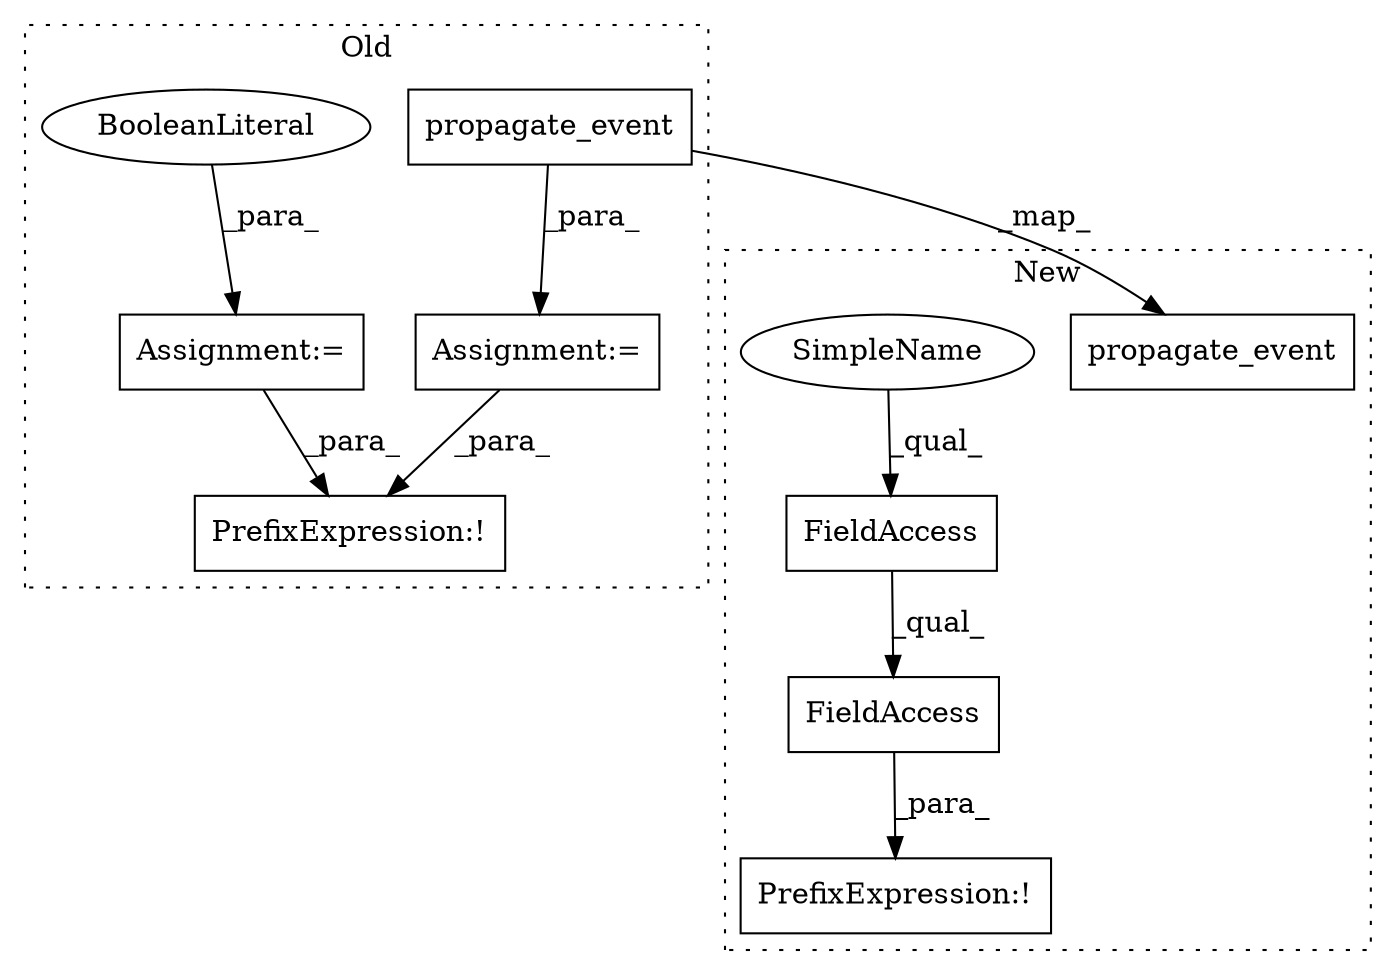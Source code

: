 digraph G {
subgraph cluster0 {
1 [label="propagate_event" a="32" s="5302,5326" l="16,1" shape="box"];
3 [label="PrefixExpression:!" a="38" s="5434" l="1" shape="box"];
4 [label="Assignment:=" a="7" s="5296" l="1" shape="box"];
8 [label="Assignment:=" a="7" s="5204" l="1" shape="box"];
9 [label="BooleanLiteral" a="9" s="5205" l="5" shape="ellipse"];
label = "Old";
style="dotted";
}
subgraph cluster1 {
2 [label="propagate_event" a="32" s="5191,5215" l="16,1" shape="box"];
5 [label="FieldAccess" a="22" s="5324" l="10" shape="box"];
6 [label="FieldAccess" a="22" s="5324" l="21" shape="box"];
7 [label="PrefixExpression:!" a="38" s="5323" l="1" shape="box"];
10 [label="SimpleName" a="42" s="5324" l="4" shape="ellipse"];
label = "New";
style="dotted";
}
1 -> 2 [label="_map_"];
1 -> 4 [label="_para_"];
4 -> 3 [label="_para_"];
5 -> 6 [label="_qual_"];
6 -> 7 [label="_para_"];
8 -> 3 [label="_para_"];
9 -> 8 [label="_para_"];
10 -> 5 [label="_qual_"];
}
